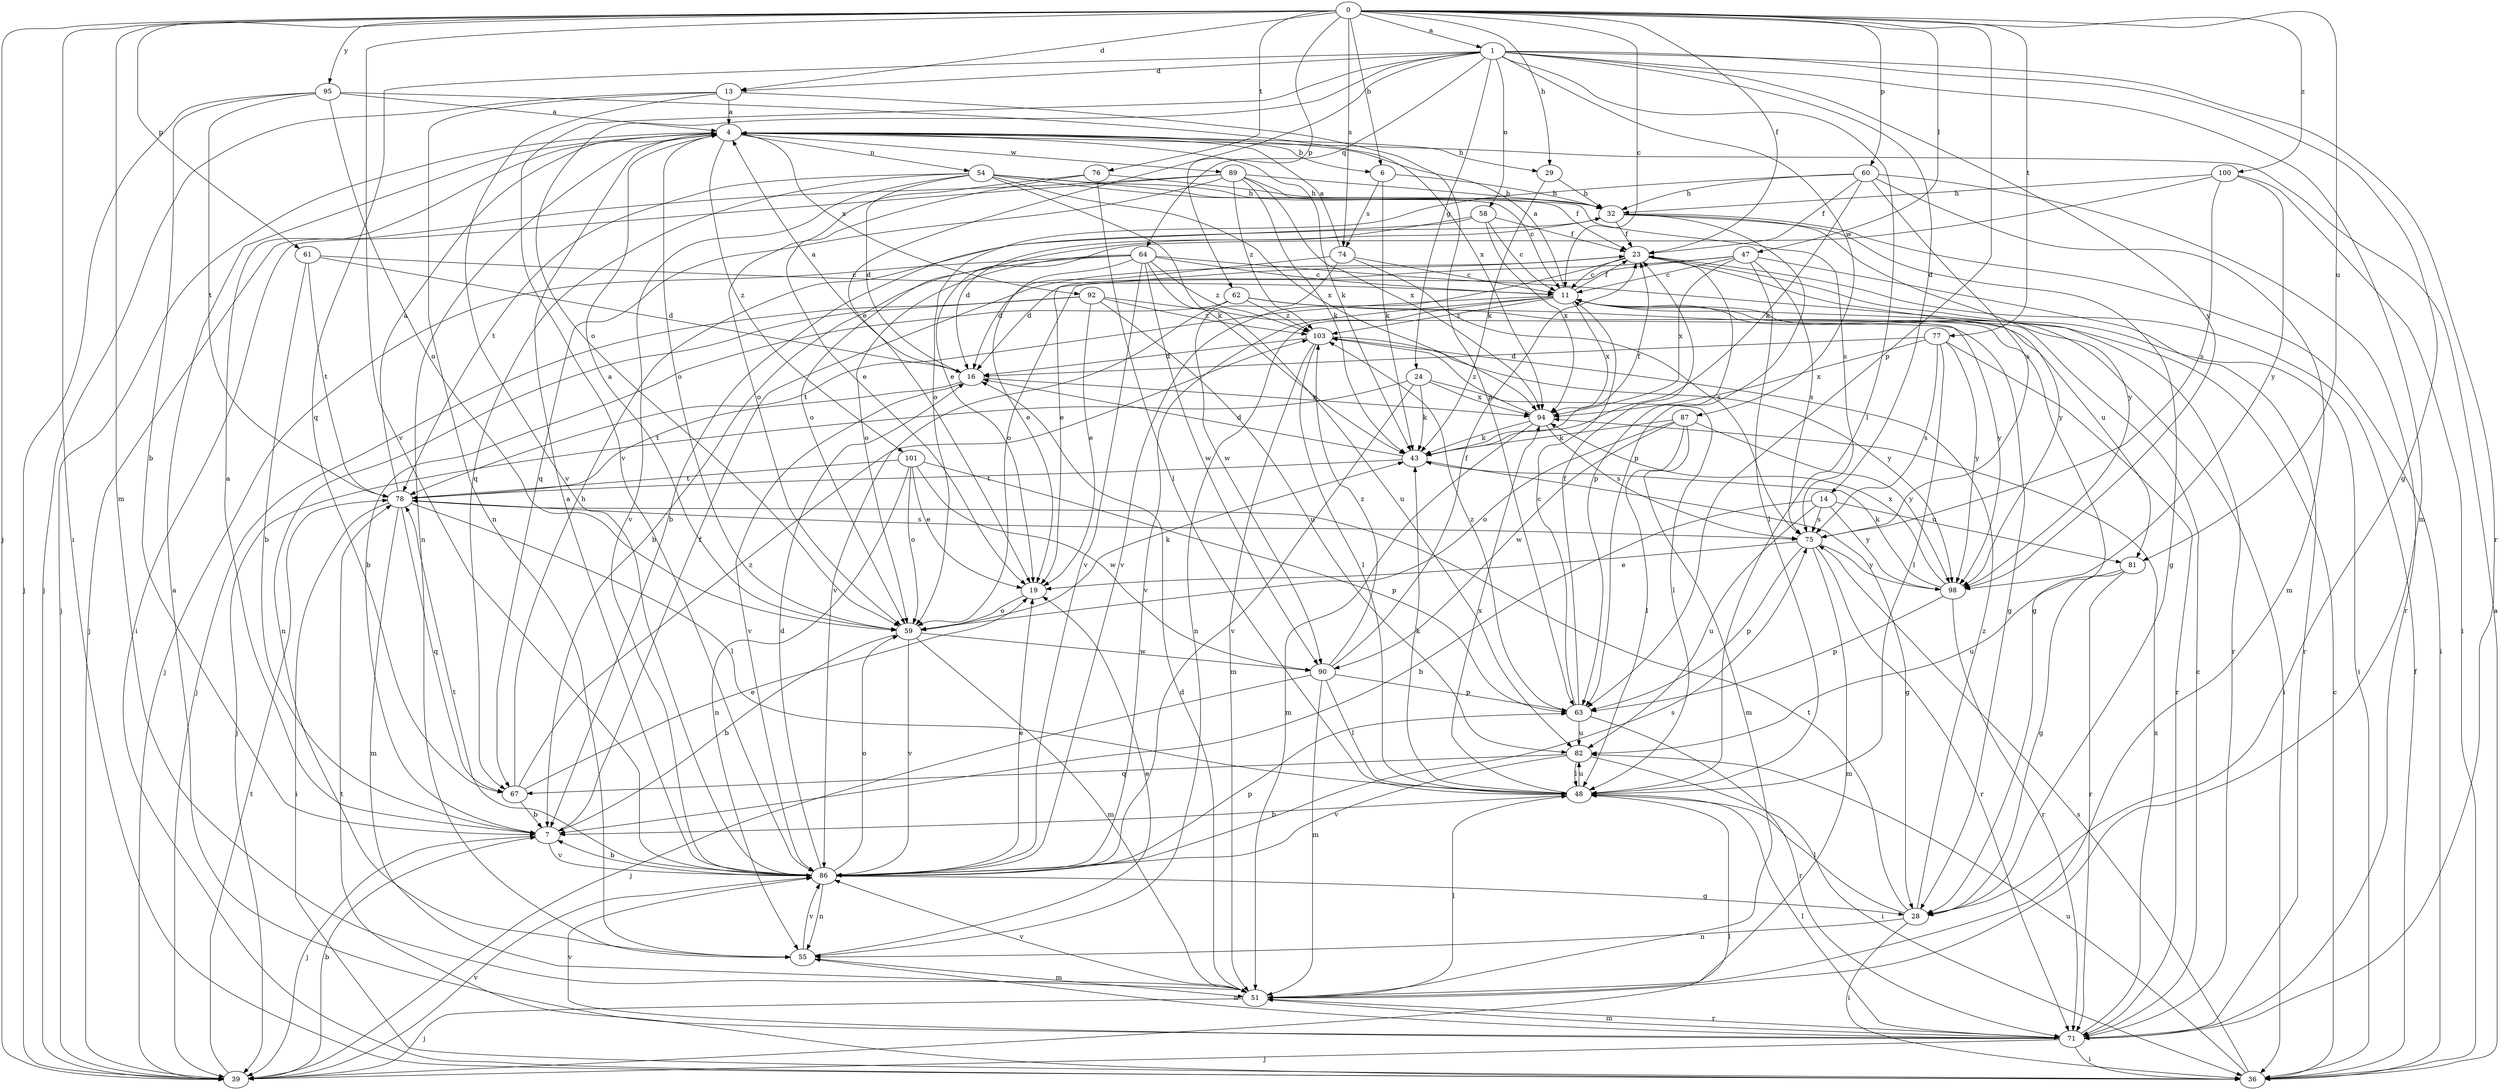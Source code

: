 strict digraph  {
0;
1;
4;
6;
7;
11;
13;
14;
16;
19;
23;
24;
28;
29;
32;
36;
39;
43;
47;
48;
51;
54;
55;
58;
59;
60;
61;
62;
63;
64;
67;
71;
74;
75;
76;
77;
78;
81;
82;
86;
87;
89;
90;
92;
94;
95;
98;
100;
101;
103;
0 -> 1  [label=a];
0 -> 6  [label=b];
0 -> 11  [label=c];
0 -> 13  [label=d];
0 -> 23  [label=f];
0 -> 29  [label=h];
0 -> 36  [label=i];
0 -> 39  [label=j];
0 -> 47  [label=l];
0 -> 51  [label=m];
0 -> 60  [label=p];
0 -> 61  [label=p];
0 -> 62  [label=p];
0 -> 63  [label=p];
0 -> 74  [label=s];
0 -> 76  [label=t];
0 -> 77  [label=t];
0 -> 81  [label=u];
0 -> 86  [label=v];
0 -> 95  [label=y];
0 -> 100  [label=z];
1 -> 13  [label=d];
1 -> 14  [label=d];
1 -> 19  [label=e];
1 -> 24  [label=g];
1 -> 28  [label=g];
1 -> 48  [label=l];
1 -> 51  [label=m];
1 -> 58  [label=o];
1 -> 59  [label=o];
1 -> 64  [label=q];
1 -> 67  [label=q];
1 -> 71  [label=r];
1 -> 86  [label=v];
1 -> 87  [label=w];
1 -> 98  [label=y];
4 -> 6  [label=b];
4 -> 29  [label=h];
4 -> 39  [label=j];
4 -> 43  [label=k];
4 -> 54  [label=n];
4 -> 55  [label=n];
4 -> 59  [label=o];
4 -> 89  [label=w];
4 -> 92  [label=x];
4 -> 101  [label=z];
6 -> 32  [label=h];
6 -> 43  [label=k];
6 -> 74  [label=s];
7 -> 4  [label=a];
7 -> 23  [label=f];
7 -> 39  [label=j];
7 -> 86  [label=v];
11 -> 4  [label=a];
11 -> 23  [label=f];
11 -> 36  [label=i];
11 -> 55  [label=n];
11 -> 78  [label=t];
11 -> 81  [label=u];
11 -> 86  [label=v];
11 -> 94  [label=x];
11 -> 103  [label=z];
13 -> 4  [label=a];
13 -> 39  [label=j];
13 -> 55  [label=n];
13 -> 63  [label=p];
13 -> 86  [label=v];
14 -> 7  [label=b];
14 -> 75  [label=s];
14 -> 81  [label=u];
14 -> 82  [label=u];
14 -> 98  [label=y];
16 -> 4  [label=a];
16 -> 78  [label=t];
16 -> 86  [label=v];
16 -> 94  [label=x];
19 -> 59  [label=o];
23 -> 11  [label=c];
23 -> 19  [label=e];
23 -> 36  [label=i];
23 -> 63  [label=p];
23 -> 86  [label=v];
23 -> 98  [label=y];
24 -> 39  [label=j];
24 -> 43  [label=k];
24 -> 48  [label=l];
24 -> 86  [label=v];
24 -> 94  [label=x];
28 -> 36  [label=i];
28 -> 48  [label=l];
28 -> 55  [label=n];
28 -> 78  [label=t];
28 -> 103  [label=z];
29 -> 32  [label=h];
29 -> 43  [label=k];
32 -> 23  [label=f];
32 -> 28  [label=g];
32 -> 36  [label=i];
32 -> 59  [label=o];
32 -> 63  [label=p];
32 -> 98  [label=y];
36 -> 4  [label=a];
36 -> 11  [label=c];
36 -> 23  [label=f];
36 -> 75  [label=s];
36 -> 78  [label=t];
36 -> 82  [label=u];
39 -> 7  [label=b];
39 -> 48  [label=l];
39 -> 78  [label=t];
39 -> 86  [label=v];
43 -> 16  [label=d];
43 -> 23  [label=f];
43 -> 28  [label=g];
43 -> 78  [label=t];
47 -> 11  [label=c];
47 -> 16  [label=d];
47 -> 48  [label=l];
47 -> 59  [label=o];
47 -> 71  [label=r];
47 -> 75  [label=s];
47 -> 94  [label=x];
48 -> 7  [label=b];
48 -> 43  [label=k];
48 -> 82  [label=u];
48 -> 94  [label=x];
51 -> 16  [label=d];
51 -> 39  [label=j];
51 -> 48  [label=l];
51 -> 71  [label=r];
51 -> 86  [label=v];
54 -> 16  [label=d];
54 -> 23  [label=f];
54 -> 32  [label=h];
54 -> 43  [label=k];
54 -> 67  [label=q];
54 -> 75  [label=s];
54 -> 78  [label=t];
54 -> 86  [label=v];
54 -> 94  [label=x];
55 -> 19  [label=e];
55 -> 51  [label=m];
55 -> 86  [label=v];
58 -> 7  [label=b];
58 -> 11  [label=c];
58 -> 16  [label=d];
58 -> 23  [label=f];
58 -> 94  [label=x];
59 -> 4  [label=a];
59 -> 7  [label=b];
59 -> 43  [label=k];
59 -> 51  [label=m];
59 -> 86  [label=v];
59 -> 90  [label=w];
60 -> 23  [label=f];
60 -> 32  [label=h];
60 -> 43  [label=k];
60 -> 51  [label=m];
60 -> 59  [label=o];
60 -> 71  [label=r];
60 -> 75  [label=s];
61 -> 7  [label=b];
61 -> 11  [label=c];
61 -> 16  [label=d];
61 -> 78  [label=t];
62 -> 7  [label=b];
62 -> 28  [label=g];
62 -> 86  [label=v];
62 -> 98  [label=y];
62 -> 103  [label=z];
63 -> 11  [label=c];
63 -> 23  [label=f];
63 -> 71  [label=r];
63 -> 82  [label=u];
63 -> 103  [label=z];
64 -> 7  [label=b];
64 -> 11  [label=c];
64 -> 19  [label=e];
64 -> 39  [label=j];
64 -> 59  [label=o];
64 -> 71  [label=r];
64 -> 82  [label=u];
64 -> 86  [label=v];
64 -> 90  [label=w];
64 -> 103  [label=z];
67 -> 7  [label=b];
67 -> 19  [label=e];
67 -> 32  [label=h];
67 -> 103  [label=z];
71 -> 4  [label=a];
71 -> 11  [label=c];
71 -> 36  [label=i];
71 -> 39  [label=j];
71 -> 48  [label=l];
71 -> 51  [label=m];
71 -> 55  [label=n];
71 -> 86  [label=v];
71 -> 94  [label=x];
74 -> 4  [label=a];
74 -> 11  [label=c];
74 -> 16  [label=d];
74 -> 75  [label=s];
74 -> 90  [label=w];
75 -> 19  [label=e];
75 -> 51  [label=m];
75 -> 63  [label=p];
75 -> 71  [label=r];
75 -> 98  [label=y];
76 -> 19  [label=e];
76 -> 32  [label=h];
76 -> 48  [label=l];
76 -> 59  [label=o];
77 -> 16  [label=d];
77 -> 48  [label=l];
77 -> 71  [label=r];
77 -> 75  [label=s];
77 -> 94  [label=x];
77 -> 98  [label=y];
78 -> 4  [label=a];
78 -> 36  [label=i];
78 -> 48  [label=l];
78 -> 51  [label=m];
78 -> 67  [label=q];
78 -> 75  [label=s];
81 -> 28  [label=g];
81 -> 71  [label=r];
81 -> 82  [label=u];
82 -> 36  [label=i];
82 -> 48  [label=l];
82 -> 67  [label=q];
82 -> 86  [label=v];
86 -> 4  [label=a];
86 -> 7  [label=b];
86 -> 16  [label=d];
86 -> 19  [label=e];
86 -> 28  [label=g];
86 -> 55  [label=n];
86 -> 59  [label=o];
86 -> 63  [label=p];
86 -> 75  [label=s];
86 -> 78  [label=t];
87 -> 43  [label=k];
87 -> 48  [label=l];
87 -> 51  [label=m];
87 -> 59  [label=o];
87 -> 90  [label=w];
87 -> 98  [label=y];
89 -> 11  [label=c];
89 -> 32  [label=h];
89 -> 36  [label=i];
89 -> 39  [label=j];
89 -> 43  [label=k];
89 -> 67  [label=q];
89 -> 94  [label=x];
89 -> 103  [label=z];
90 -> 23  [label=f];
90 -> 39  [label=j];
90 -> 48  [label=l];
90 -> 51  [label=m];
90 -> 63  [label=p];
90 -> 103  [label=z];
92 -> 19  [label=e];
92 -> 28  [label=g];
92 -> 39  [label=j];
92 -> 55  [label=n];
92 -> 82  [label=u];
92 -> 103  [label=z];
94 -> 43  [label=k];
94 -> 51  [label=m];
94 -> 75  [label=s];
94 -> 103  [label=z];
95 -> 4  [label=a];
95 -> 7  [label=b];
95 -> 39  [label=j];
95 -> 59  [label=o];
95 -> 78  [label=t];
95 -> 94  [label=x];
98 -> 43  [label=k];
98 -> 63  [label=p];
98 -> 71  [label=r];
98 -> 94  [label=x];
100 -> 19  [label=e];
100 -> 32  [label=h];
100 -> 36  [label=i];
100 -> 75  [label=s];
100 -> 98  [label=y];
101 -> 19  [label=e];
101 -> 55  [label=n];
101 -> 59  [label=o];
101 -> 63  [label=p];
101 -> 78  [label=t];
101 -> 90  [label=w];
103 -> 16  [label=d];
103 -> 48  [label=l];
103 -> 51  [label=m];
103 -> 98  [label=y];
}
